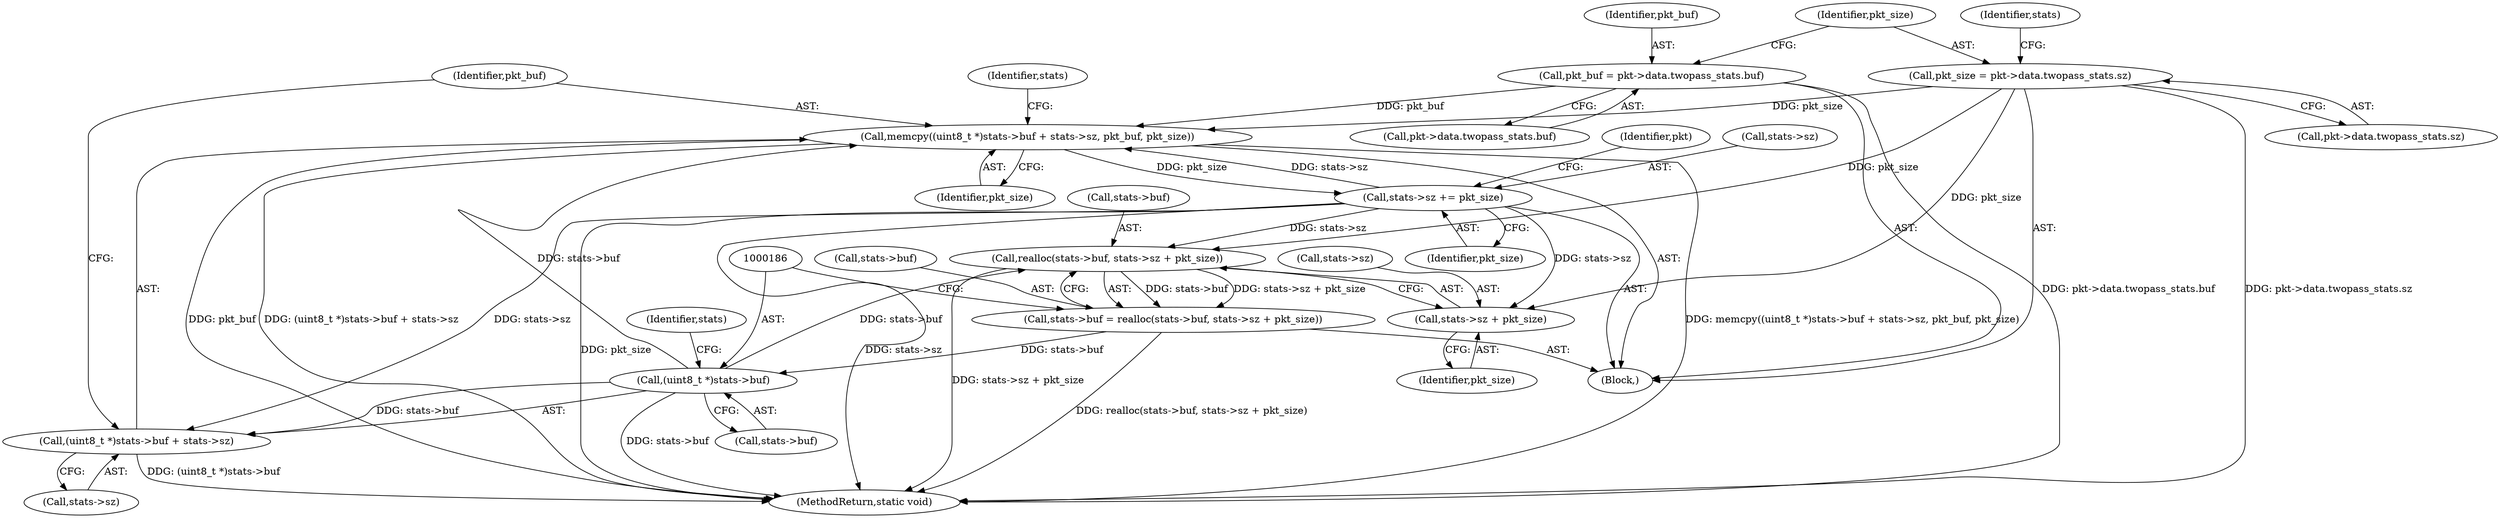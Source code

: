 digraph "0_Android_5a9753fca56f0eeb9f61e342b2fccffc364f9426_17@API" {
"1000183" [label="(Call,memcpy((uint8_t *)stats->buf + stats->sz, pkt_buf, pkt_size))"];
"1000185" [label="(Call,(uint8_t *)stats->buf)"];
"1000170" [label="(Call,stats->buf = realloc(stats->buf, stats->sz + pkt_size))"];
"1000174" [label="(Call,realloc(stats->buf, stats->sz + pkt_size))"];
"1000195" [label="(Call,stats->sz += pkt_size)"];
"1000183" [label="(Call,memcpy((uint8_t *)stats->buf + stats->sz, pkt_buf, pkt_size))"];
"1000151" [label="(Call,pkt_buf = pkt->data.twopass_stats.buf)"];
"1000161" [label="(Call,pkt_size = pkt->data.twopass_stats.sz)"];
"1000184" [label="(Call,(uint8_t *)stats->buf + stats->sz)"];
"1000178" [label="(Call,stats->sz + pkt_size)"];
"1000200" [label="(MethodReturn,static void)"];
"1000174" [label="(Call,realloc(stats->buf, stats->sz + pkt_size))"];
"1000170" [label="(Call,stats->buf = realloc(stats->buf, stats->sz + pkt_size))"];
"1000175" [label="(Call,stats->buf)"];
"1000191" [label="(Identifier,stats)"];
"1000137" [label="(Identifier,pkt)"];
"1000199" [label="(Identifier,pkt_size)"];
"1000183" [label="(Call,memcpy((uint8_t *)stats->buf + stats->sz, pkt_buf, pkt_size))"];
"1000194" [label="(Identifier,pkt_size)"];
"1000152" [label="(Identifier,pkt_buf)"];
"1000172" [label="(Identifier,stats)"];
"1000190" [label="(Call,stats->sz)"];
"1000178" [label="(Call,stats->sz + pkt_size)"];
"1000197" [label="(Identifier,stats)"];
"1000153" [label="(Call,pkt->data.twopass_stats.buf)"];
"1000162" [label="(Identifier,pkt_size)"];
"1000195" [label="(Call,stats->sz += pkt_size)"];
"1000163" [label="(Call,pkt->data.twopass_stats.sz)"];
"1000187" [label="(Call,stats->buf)"];
"1000150" [label="(Block,)"];
"1000185" [label="(Call,(uint8_t *)stats->buf)"];
"1000182" [label="(Identifier,pkt_size)"];
"1000193" [label="(Identifier,pkt_buf)"];
"1000151" [label="(Call,pkt_buf = pkt->data.twopass_stats.buf)"];
"1000171" [label="(Call,stats->buf)"];
"1000196" [label="(Call,stats->sz)"];
"1000179" [label="(Call,stats->sz)"];
"1000161" [label="(Call,pkt_size = pkt->data.twopass_stats.sz)"];
"1000184" [label="(Call,(uint8_t *)stats->buf + stats->sz)"];
"1000183" -> "1000150"  [label="AST: "];
"1000183" -> "1000194"  [label="CFG: "];
"1000184" -> "1000183"  [label="AST: "];
"1000193" -> "1000183"  [label="AST: "];
"1000194" -> "1000183"  [label="AST: "];
"1000197" -> "1000183"  [label="CFG: "];
"1000183" -> "1000200"  [label="DDG: (uint8_t *)stats->buf + stats->sz"];
"1000183" -> "1000200"  [label="DDG: pkt_buf"];
"1000183" -> "1000200"  [label="DDG: memcpy((uint8_t *)stats->buf + stats->sz, pkt_buf, pkt_size)"];
"1000185" -> "1000183"  [label="DDG: stats->buf"];
"1000195" -> "1000183"  [label="DDG: stats->sz"];
"1000151" -> "1000183"  [label="DDG: pkt_buf"];
"1000161" -> "1000183"  [label="DDG: pkt_size"];
"1000183" -> "1000195"  [label="DDG: pkt_size"];
"1000185" -> "1000184"  [label="AST: "];
"1000185" -> "1000187"  [label="CFG: "];
"1000186" -> "1000185"  [label="AST: "];
"1000187" -> "1000185"  [label="AST: "];
"1000191" -> "1000185"  [label="CFG: "];
"1000185" -> "1000200"  [label="DDG: stats->buf"];
"1000185" -> "1000174"  [label="DDG: stats->buf"];
"1000185" -> "1000184"  [label="DDG: stats->buf"];
"1000170" -> "1000185"  [label="DDG: stats->buf"];
"1000170" -> "1000150"  [label="AST: "];
"1000170" -> "1000174"  [label="CFG: "];
"1000171" -> "1000170"  [label="AST: "];
"1000174" -> "1000170"  [label="AST: "];
"1000186" -> "1000170"  [label="CFG: "];
"1000170" -> "1000200"  [label="DDG: realloc(stats->buf, stats->sz + pkt_size)"];
"1000174" -> "1000170"  [label="DDG: stats->buf"];
"1000174" -> "1000170"  [label="DDG: stats->sz + pkt_size"];
"1000174" -> "1000178"  [label="CFG: "];
"1000175" -> "1000174"  [label="AST: "];
"1000178" -> "1000174"  [label="AST: "];
"1000174" -> "1000200"  [label="DDG: stats->sz + pkt_size"];
"1000195" -> "1000174"  [label="DDG: stats->sz"];
"1000161" -> "1000174"  [label="DDG: pkt_size"];
"1000195" -> "1000150"  [label="AST: "];
"1000195" -> "1000199"  [label="CFG: "];
"1000196" -> "1000195"  [label="AST: "];
"1000199" -> "1000195"  [label="AST: "];
"1000137" -> "1000195"  [label="CFG: "];
"1000195" -> "1000200"  [label="DDG: pkt_size"];
"1000195" -> "1000200"  [label="DDG: stats->sz"];
"1000195" -> "1000178"  [label="DDG: stats->sz"];
"1000195" -> "1000184"  [label="DDG: stats->sz"];
"1000151" -> "1000150"  [label="AST: "];
"1000151" -> "1000153"  [label="CFG: "];
"1000152" -> "1000151"  [label="AST: "];
"1000153" -> "1000151"  [label="AST: "];
"1000162" -> "1000151"  [label="CFG: "];
"1000151" -> "1000200"  [label="DDG: pkt->data.twopass_stats.buf"];
"1000161" -> "1000150"  [label="AST: "];
"1000161" -> "1000163"  [label="CFG: "];
"1000162" -> "1000161"  [label="AST: "];
"1000163" -> "1000161"  [label="AST: "];
"1000172" -> "1000161"  [label="CFG: "];
"1000161" -> "1000200"  [label="DDG: pkt->data.twopass_stats.sz"];
"1000161" -> "1000178"  [label="DDG: pkt_size"];
"1000184" -> "1000190"  [label="CFG: "];
"1000190" -> "1000184"  [label="AST: "];
"1000193" -> "1000184"  [label="CFG: "];
"1000184" -> "1000200"  [label="DDG: (uint8_t *)stats->buf"];
"1000178" -> "1000182"  [label="CFG: "];
"1000179" -> "1000178"  [label="AST: "];
"1000182" -> "1000178"  [label="AST: "];
}
